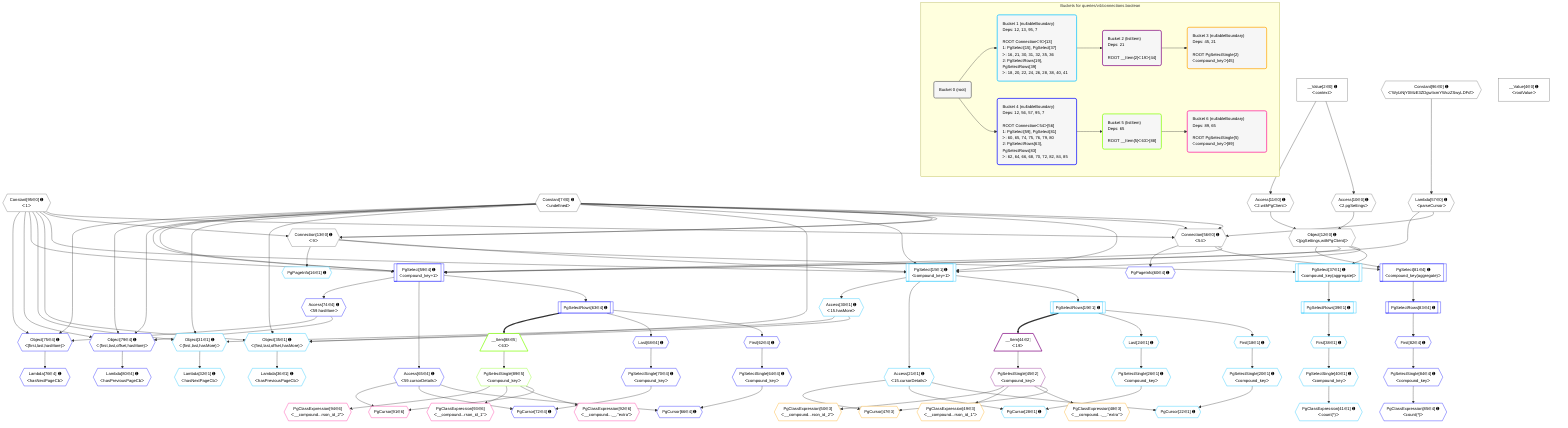 %%{init: {'themeVariables': { 'fontSize': '12px'}}}%%
graph TD
    classDef path fill:#eee,stroke:#000,color:#000
    classDef plan fill:#fff,stroke-width:1px,color:#000
    classDef itemplan fill:#fff,stroke-width:2px,color:#000
    classDef unbatchedplan fill:#dff,stroke-width:1px,color:#000
    classDef sideeffectplan fill:#fcc,stroke-width:2px,color:#000
    classDef bucket fill:#f6f6f6,color:#000,stroke-width:2px,text-align:left


    %% plan dependencies
    Connection56{{"Connection[56∈0] ➊<br />ᐸ54ᐳ"}}:::plan
    Constant95{{"Constant[95∈0] ➊<br />ᐸ1ᐳ"}}:::plan
    Constant7{{"Constant[7∈0] ➊<br />ᐸundefinedᐳ"}}:::plan
    Lambda57{{"Lambda[57∈0] ➊<br />ᐸparseCursorᐳ"}}:::plan
    Constant95 & Constant7 & Constant7 & Lambda57 --> Connection56
    Connection13{{"Connection[13∈0] ➊<br />ᐸ9ᐳ"}}:::plan
    Constant95 & Constant7 & Constant7 --> Connection13
    Object12{{"Object[12∈0] ➊<br />ᐸ{pgSettings,withPgClient}ᐳ"}}:::plan
    Access10{{"Access[10∈0] ➊<br />ᐸ2.pgSettingsᐳ"}}:::plan
    Access11{{"Access[11∈0] ➊<br />ᐸ2.withPgClientᐳ"}}:::plan
    Access10 & Access11 --> Object12
    __Value2["__Value[2∈0] ➊<br />ᐸcontextᐳ"]:::plan
    __Value2 --> Access10
    __Value2 --> Access11
    Constant96{{"Constant[96∈0] ➊<br />ᐸ'WyIzNjY0MzE3ZDgwIixmYWxzZSwyLDFd'ᐳ"}}:::plan
    Constant96 --> Lambda57
    __Value4["__Value[4∈0] ➊<br />ᐸrootValueᐳ"]:::plan
    PgSelect15[["PgSelect[15∈1] ➊<br />ᐸcompound_key+1ᐳ"]]:::plan
    Object12 & Connection13 & Constant95 & Constant7 & Constant7 --> PgSelect15
    Object35{{"Object[35∈1] ➊<br />ᐸ{first,last,offset,hasMore}ᐳ"}}:::plan
    Access30{{"Access[30∈1] ➊<br />ᐸ15.hasMoreᐳ"}}:::plan
    Constant95 & Constant7 & Constant7 & Access30 --> Object35
    Object31{{"Object[31∈1] ➊<br />ᐸ{first,last,hasMore}ᐳ"}}:::plan
    Constant95 & Constant7 & Access30 --> Object31
    PgCursor22{{"PgCursor[22∈1] ➊"}}:::plan
    PgSelectSingle20{{"PgSelectSingle[20∈1] ➊<br />ᐸcompound_keyᐳ"}}:::plan
    Access21{{"Access[21∈1] ➊<br />ᐸ15.cursorDetailsᐳ"}}:::plan
    PgSelectSingle20 & Access21 --> PgCursor22
    PgCursor28{{"PgCursor[28∈1] ➊"}}:::plan
    PgSelectSingle26{{"PgSelectSingle[26∈1] ➊<br />ᐸcompound_keyᐳ"}}:::plan
    PgSelectSingle26 & Access21 --> PgCursor28
    PgSelect37[["PgSelect[37∈1] ➊<br />ᐸcompound_key(aggregate)ᐳ"]]:::plan
    Object12 & Connection13 --> PgSelect37
    PgPageInfo16{{"PgPageInfo[16∈1] ➊"}}:::plan
    Connection13 --> PgPageInfo16
    First18{{"First[18∈1] ➊"}}:::plan
    PgSelectRows19[["PgSelectRows[19∈1] ➊"]]:::plan
    PgSelectRows19 --> First18
    PgSelect15 --> PgSelectRows19
    First18 --> PgSelectSingle20
    PgSelect15 --> Access21
    Last24{{"Last[24∈1] ➊"}}:::plan
    PgSelectRows19 --> Last24
    Last24 --> PgSelectSingle26
    PgSelect15 --> Access30
    Lambda32{{"Lambda[32∈1] ➊<br />ᐸhasNextPageCbᐳ"}}:::plan
    Object31 --> Lambda32
    Lambda36{{"Lambda[36∈1] ➊<br />ᐸhasPreviousPageCbᐳ"}}:::plan
    Object35 --> Lambda36
    First38{{"First[38∈1] ➊"}}:::plan
    PgSelectRows39[["PgSelectRows[39∈1] ➊"]]:::plan
    PgSelectRows39 --> First38
    PgSelect37 --> PgSelectRows39
    PgSelectSingle40{{"PgSelectSingle[40∈1] ➊<br />ᐸcompound_keyᐳ"}}:::plan
    First38 --> PgSelectSingle40
    PgClassExpression41{{"PgClassExpression[41∈1] ➊<br />ᐸcount(*)ᐳ"}}:::plan
    PgSelectSingle40 --> PgClassExpression41
    __Item44[/"__Item[44∈2]<br />ᐸ19ᐳ"\]:::itemplan
    PgSelectRows19 ==> __Item44
    PgSelectSingle45{{"PgSelectSingle[45∈2]<br />ᐸcompound_keyᐳ"}}:::plan
    __Item44 --> PgSelectSingle45
    PgCursor47{{"PgCursor[47∈3]"}}:::plan
    PgSelectSingle45 & Access21 --> PgCursor47
    PgClassExpression48{{"PgClassExpression[48∈3]<br />ᐸ__compound...__.”extra”ᐳ"}}:::plan
    PgSelectSingle45 --> PgClassExpression48
    PgClassExpression49{{"PgClassExpression[49∈3]<br />ᐸ__compound...rson_id_1”ᐳ"}}:::plan
    PgSelectSingle45 --> PgClassExpression49
    PgClassExpression50{{"PgClassExpression[50∈3]<br />ᐸ__compound...rson_id_2”ᐳ"}}:::plan
    PgSelectSingle45 --> PgClassExpression50
    PgSelect59[["PgSelect[59∈4] ➊<br />ᐸcompound_key+1ᐳ"]]:::plan
    Object12 & Connection56 & Lambda57 & Constant95 & Constant7 & Constant7 --> PgSelect59
    Object79{{"Object[79∈4] ➊<br />ᐸ{first,last,offset,hasMore}ᐳ"}}:::plan
    Access74{{"Access[74∈4] ➊<br />ᐸ59.hasMoreᐳ"}}:::plan
    Constant95 & Constant7 & Constant7 & Access74 --> Object79
    Object75{{"Object[75∈4] ➊<br />ᐸ{first,last,hasMore}ᐳ"}}:::plan
    Constant95 & Constant7 & Access74 --> Object75
    PgCursor66{{"PgCursor[66∈4] ➊"}}:::plan
    PgSelectSingle64{{"PgSelectSingle[64∈4] ➊<br />ᐸcompound_keyᐳ"}}:::plan
    Access65{{"Access[65∈4] ➊<br />ᐸ59.cursorDetailsᐳ"}}:::plan
    PgSelectSingle64 & Access65 --> PgCursor66
    PgCursor72{{"PgCursor[72∈4] ➊"}}:::plan
    PgSelectSingle70{{"PgSelectSingle[70∈4] ➊<br />ᐸcompound_keyᐳ"}}:::plan
    PgSelectSingle70 & Access65 --> PgCursor72
    PgSelect81[["PgSelect[81∈4] ➊<br />ᐸcompound_key(aggregate)ᐳ"]]:::plan
    Object12 & Connection56 --> PgSelect81
    PgPageInfo60{{"PgPageInfo[60∈4] ➊"}}:::plan
    Connection56 --> PgPageInfo60
    First62{{"First[62∈4] ➊"}}:::plan
    PgSelectRows63[["PgSelectRows[63∈4] ➊"]]:::plan
    PgSelectRows63 --> First62
    PgSelect59 --> PgSelectRows63
    First62 --> PgSelectSingle64
    PgSelect59 --> Access65
    Last68{{"Last[68∈4] ➊"}}:::plan
    PgSelectRows63 --> Last68
    Last68 --> PgSelectSingle70
    PgSelect59 --> Access74
    Lambda76{{"Lambda[76∈4] ➊<br />ᐸhasNextPageCbᐳ"}}:::plan
    Object75 --> Lambda76
    Lambda80{{"Lambda[80∈4] ➊<br />ᐸhasPreviousPageCbᐳ"}}:::plan
    Object79 --> Lambda80
    First82{{"First[82∈4] ➊"}}:::plan
    PgSelectRows83[["PgSelectRows[83∈4] ➊"]]:::plan
    PgSelectRows83 --> First82
    PgSelect81 --> PgSelectRows83
    PgSelectSingle84{{"PgSelectSingle[84∈4] ➊<br />ᐸcompound_keyᐳ"}}:::plan
    First82 --> PgSelectSingle84
    PgClassExpression85{{"PgClassExpression[85∈4] ➊<br />ᐸcount(*)ᐳ"}}:::plan
    PgSelectSingle84 --> PgClassExpression85
    __Item88[/"__Item[88∈5]<br />ᐸ63ᐳ"\]:::itemplan
    PgSelectRows63 ==> __Item88
    PgSelectSingle89{{"PgSelectSingle[89∈5]<br />ᐸcompound_keyᐳ"}}:::plan
    __Item88 --> PgSelectSingle89
    PgCursor91{{"PgCursor[91∈6]"}}:::plan
    PgSelectSingle89 & Access65 --> PgCursor91
    PgClassExpression92{{"PgClassExpression[92∈6]<br />ᐸ__compound...__.”extra”ᐳ"}}:::plan
    PgSelectSingle89 --> PgClassExpression92
    PgClassExpression93{{"PgClassExpression[93∈6]<br />ᐸ__compound...rson_id_1”ᐳ"}}:::plan
    PgSelectSingle89 --> PgClassExpression93
    PgClassExpression94{{"PgClassExpression[94∈6]<br />ᐸ__compound...rson_id_2”ᐳ"}}:::plan
    PgSelectSingle89 --> PgClassExpression94

    %% define steps

    subgraph "Buckets for queries/v4/connections.boolean"
    Bucket0("Bucket 0 (root)"):::bucket
    classDef bucket0 stroke:#696969
    class Bucket0,__Value2,__Value4,Constant7,Access10,Access11,Object12,Connection13,Connection56,Lambda57,Constant95,Constant96 bucket0
    Bucket1("Bucket 1 (nullableBoundary)<br />Deps: 12, 13, 95, 7<br /><br />ROOT Connectionᐸ9ᐳ[13]<br />1: PgSelect[15], PgSelect[37]<br />ᐳ: 16, 21, 30, 31, 32, 35, 36<br />2: PgSelectRows[19], PgSelectRows[39]<br />ᐳ: 18, 20, 22, 24, 26, 28, 38, 40, 41"):::bucket
    classDef bucket1 stroke:#00bfff
    class Bucket1,PgSelect15,PgPageInfo16,First18,PgSelectRows19,PgSelectSingle20,Access21,PgCursor22,Last24,PgSelectSingle26,PgCursor28,Access30,Object31,Lambda32,Object35,Lambda36,PgSelect37,First38,PgSelectRows39,PgSelectSingle40,PgClassExpression41 bucket1
    Bucket2("Bucket 2 (listItem)<br />Deps: 21<br /><br />ROOT __Item{2}ᐸ19ᐳ[44]"):::bucket
    classDef bucket2 stroke:#7f007f
    class Bucket2,__Item44,PgSelectSingle45 bucket2
    Bucket3("Bucket 3 (nullableBoundary)<br />Deps: 45, 21<br /><br />ROOT PgSelectSingle{2}ᐸcompound_keyᐳ[45]"):::bucket
    classDef bucket3 stroke:#ffa500
    class Bucket3,PgCursor47,PgClassExpression48,PgClassExpression49,PgClassExpression50 bucket3
    Bucket4("Bucket 4 (nullableBoundary)<br />Deps: 12, 56, 57, 95, 7<br /><br />ROOT Connectionᐸ54ᐳ[56]<br />1: PgSelect[59], PgSelect[81]<br />ᐳ: 60, 65, 74, 75, 76, 79, 80<br />2: PgSelectRows[63], PgSelectRows[83]<br />ᐳ: 62, 64, 66, 68, 70, 72, 82, 84, 85"):::bucket
    classDef bucket4 stroke:#0000ff
    class Bucket4,PgSelect59,PgPageInfo60,First62,PgSelectRows63,PgSelectSingle64,Access65,PgCursor66,Last68,PgSelectSingle70,PgCursor72,Access74,Object75,Lambda76,Object79,Lambda80,PgSelect81,First82,PgSelectRows83,PgSelectSingle84,PgClassExpression85 bucket4
    Bucket5("Bucket 5 (listItem)<br />Deps: 65<br /><br />ROOT __Item{5}ᐸ63ᐳ[88]"):::bucket
    classDef bucket5 stroke:#7fff00
    class Bucket5,__Item88,PgSelectSingle89 bucket5
    Bucket6("Bucket 6 (nullableBoundary)<br />Deps: 89, 65<br /><br />ROOT PgSelectSingle{5}ᐸcompound_keyᐳ[89]"):::bucket
    classDef bucket6 stroke:#ff1493
    class Bucket6,PgCursor91,PgClassExpression92,PgClassExpression93,PgClassExpression94 bucket6
    Bucket0 --> Bucket1 & Bucket4
    Bucket1 --> Bucket2
    Bucket2 --> Bucket3
    Bucket4 --> Bucket5
    Bucket5 --> Bucket6
    end